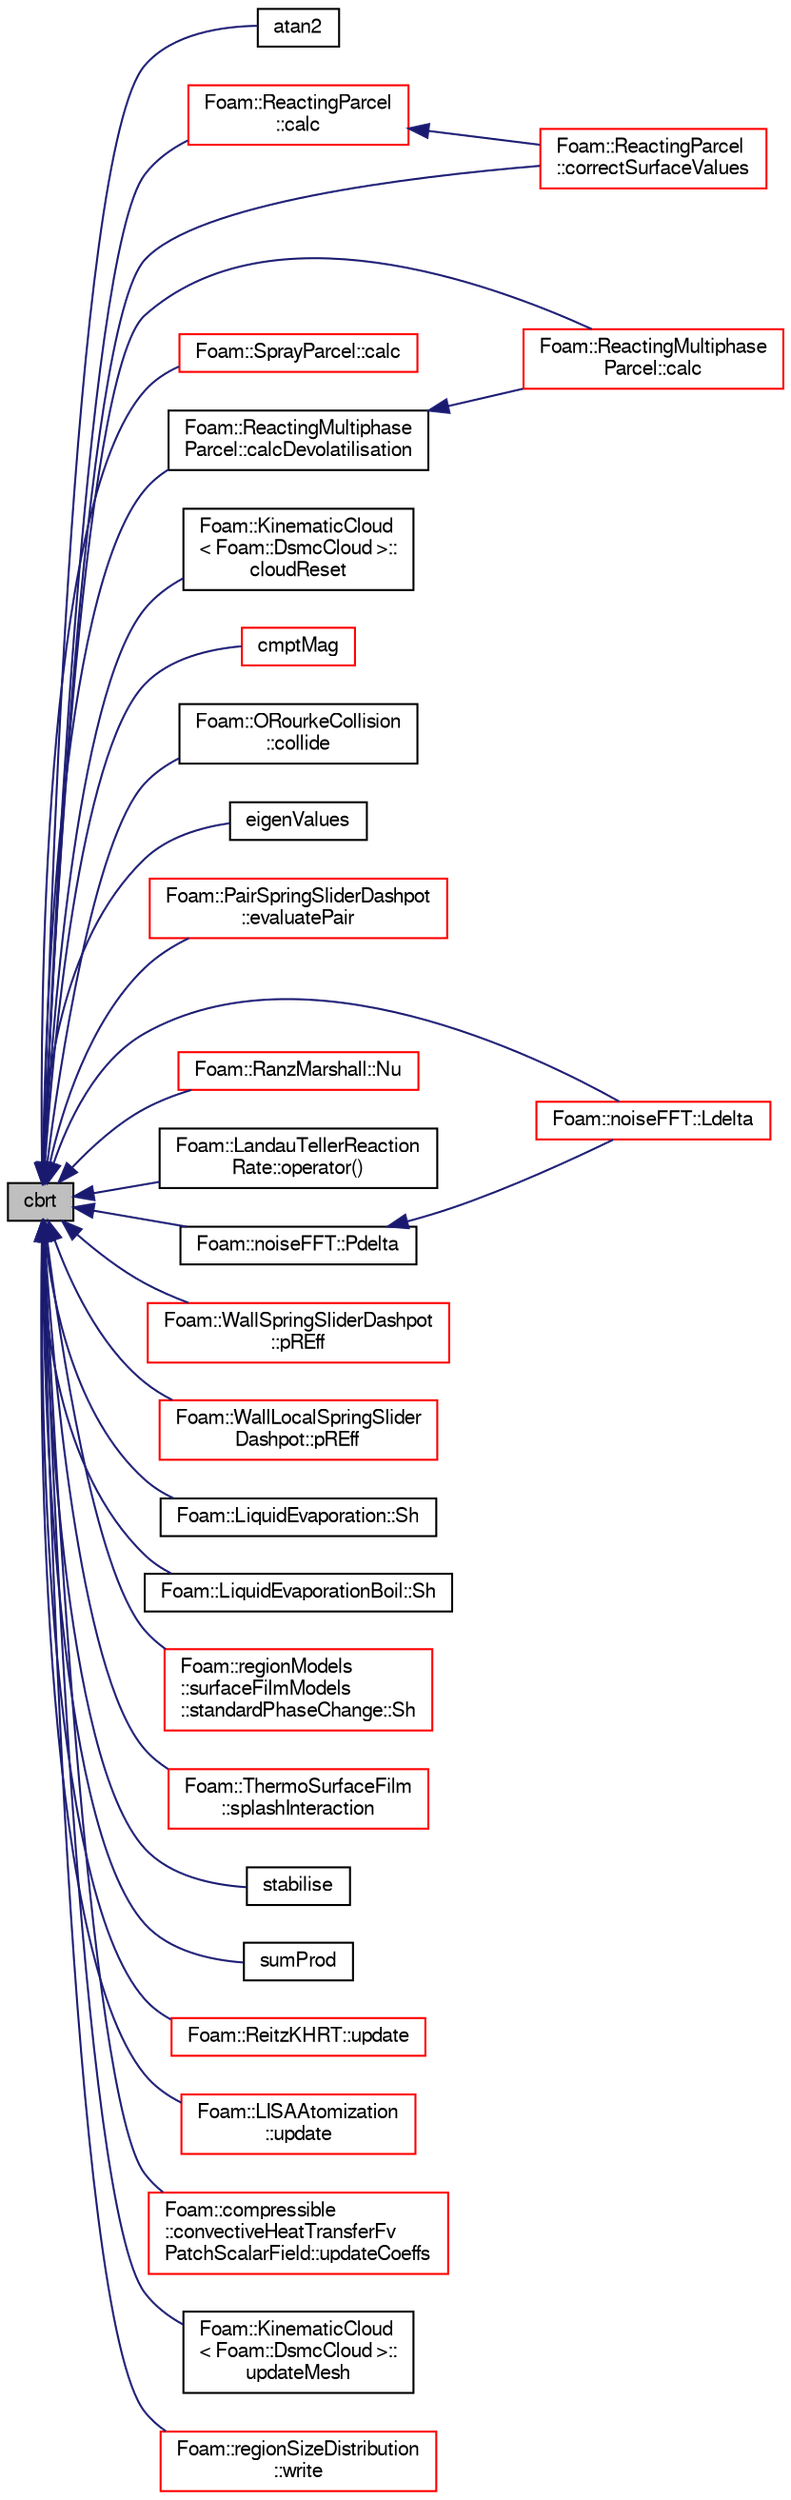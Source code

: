 digraph "cbrt"
{
  bgcolor="transparent";
  edge [fontname="FreeSans",fontsize="10",labelfontname="FreeSans",labelfontsize="10"];
  node [fontname="FreeSans",fontsize="10",shape=record];
  rankdir="LR";
  Node35474 [label="cbrt",height=0.2,width=0.4,color="black", fillcolor="grey75", style="filled", fontcolor="black"];
  Node35474 -> Node35475 [dir="back",color="midnightblue",fontsize="10",style="solid",fontname="FreeSans"];
  Node35475 [label="atan2",height=0.2,width=0.4,color="black",URL="$a21124.html#a9d45ac659e1f4191f75f0fe34ad7f596"];
  Node35474 -> Node35476 [dir="back",color="midnightblue",fontsize="10",style="solid",fontname="FreeSans"];
  Node35476 [label="Foam::ReactingParcel\l::calc",height=0.2,width=0.4,color="red",URL="$a23922.html#a1c2aa9de8e2381d1a7be78bd687fd255",tooltip="Update parcel properties over the time interval. "];
  Node35476 -> Node35477 [dir="back",color="midnightblue",fontsize="10",style="solid",fontname="FreeSans"];
  Node35477 [label="Foam::ReactingParcel\l::correctSurfaceValues",height=0.2,width=0.4,color="red",URL="$a23922.html#abf5f172a3acd1b1e7f81f2d0f1ca3b81",tooltip="Correct surface values due to emitted species. "];
  Node35474 -> Node35483 [dir="back",color="midnightblue",fontsize="10",style="solid",fontname="FreeSans"];
  Node35483 [label="Foam::ReactingMultiphase\lParcel::calc",height=0.2,width=0.4,color="red",URL="$a23910.html#a1c2aa9de8e2381d1a7be78bd687fd255",tooltip="Update parcel properties over the time interval. "];
  Node35474 -> Node35488 [dir="back",color="midnightblue",fontsize="10",style="solid",fontname="FreeSans"];
  Node35488 [label="Foam::SprayParcel::calc",height=0.2,width=0.4,color="red",URL="$a24534.html#a1c2aa9de8e2381d1a7be78bd687fd255",tooltip="Update parcel properties over the time interval. "];
  Node35474 -> Node35494 [dir="back",color="midnightblue",fontsize="10",style="solid",fontname="FreeSans"];
  Node35494 [label="Foam::ReactingMultiphase\lParcel::calcDevolatilisation",height=0.2,width=0.4,color="black",URL="$a23910.html#a27e44fd232cf9e748036d4574bafd0af",tooltip="Calculate Devolatilisation. "];
  Node35494 -> Node35483 [dir="back",color="midnightblue",fontsize="10",style="solid",fontname="FreeSans"];
  Node35474 -> Node35495 [dir="back",color="midnightblue",fontsize="10",style="solid",fontname="FreeSans"];
  Node35495 [label="Foam::KinematicCloud\l\< Foam::DsmcCloud \>::\lcloudReset",height=0.2,width=0.4,color="black",URL="$a23786.html#a448703ff0d11d9132bd7a881eb7e2a53",tooltip="Reset state of cloud. "];
  Node35474 -> Node35496 [dir="back",color="midnightblue",fontsize="10",style="solid",fontname="FreeSans"];
  Node35496 [label="cmptMag",height=0.2,width=0.4,color="red",URL="$a12539.html#a9180528922650a6b9a3b302e27e621b9"];
  Node35474 -> Node35551 [dir="back",color="midnightblue",fontsize="10",style="solid",fontname="FreeSans"];
  Node35551 [label="Foam::ORourkeCollision\l::collide",height=0.2,width=0.4,color="black",URL="$a24586.html#a771b0c1c395f034e8452b2b3716fa886",tooltip="Main collision routine. "];
  Node35474 -> Node35477 [dir="back",color="midnightblue",fontsize="10",style="solid",fontname="FreeSans"];
  Node35474 -> Node35552 [dir="back",color="midnightblue",fontsize="10",style="solid",fontname="FreeSans"];
  Node35552 [label="eigenValues",height=0.2,width=0.4,color="black",URL="$a21124.html#a439ae805cc773abe7c94178cce4f5ba3"];
  Node35474 -> Node35553 [dir="back",color="midnightblue",fontsize="10",style="solid",fontname="FreeSans"];
  Node35553 [label="Foam::PairSpringSliderDashpot\l::evaluatePair",height=0.2,width=0.4,color="red",URL="$a24030.html#ae1cc94e2fac97f062d2352b6971da03a",tooltip="Calculate the pair interaction between parcels. "];
  Node35474 -> Node35556 [dir="back",color="midnightblue",fontsize="10",style="solid",fontname="FreeSans"];
  Node35556 [label="Foam::noiseFFT::Ldelta",height=0.2,width=0.4,color="red",URL="$a28950.html#aa006839e84c20a155216a5d02d421d33",tooltip="Return the one-third-octave-band PFL spectrum. "];
  Node35474 -> Node35559 [dir="back",color="midnightblue",fontsize="10",style="solid",fontname="FreeSans"];
  Node35559 [label="Foam::RanzMarshall::Nu",height=0.2,width=0.4,color="red",URL="$a24362.html#a7a5282a12b6521e777cd028dce170c99",tooltip="Nusselt number. "];
  Node35474 -> Node35562 [dir="back",color="midnightblue",fontsize="10",style="solid",fontname="FreeSans"];
  Node35562 [label="Foam::LandauTellerReaction\lRate::operator()",height=0.2,width=0.4,color="black",URL="$a30302.html#a6b13805098b231a4c9079b9030b2738c"];
  Node35474 -> Node35563 [dir="back",color="midnightblue",fontsize="10",style="solid",fontname="FreeSans"];
  Node35563 [label="Foam::noiseFFT::Pdelta",height=0.2,width=0.4,color="black",URL="$a28950.html#a95558b83262f0d5c31d21d8c60f4ab8f",tooltip="Return the one-third-octave-band pressure spectrum. "];
  Node35563 -> Node35556 [dir="back",color="midnightblue",fontsize="10",style="solid",fontname="FreeSans"];
  Node35474 -> Node35564 [dir="back",color="midnightblue",fontsize="10",style="solid",fontname="FreeSans"];
  Node35564 [label="Foam::WallSpringSliderDashpot\l::pREff",height=0.2,width=0.4,color="red",URL="$a24038.html#aa35eaa03a5491de3c22003347d107c5b",tooltip="Return the effective radius for a particle for the model. "];
  Node35474 -> Node35567 [dir="back",color="midnightblue",fontsize="10",style="solid",fontname="FreeSans"];
  Node35567 [label="Foam::WallLocalSpringSlider\lDashpot::pREff",height=0.2,width=0.4,color="red",URL="$a24034.html#aa35eaa03a5491de3c22003347d107c5b",tooltip="Return the effective radius for a particle for the model. "];
  Node35474 -> Node35570 [dir="back",color="midnightblue",fontsize="10",style="solid",fontname="FreeSans"];
  Node35570 [label="Foam::LiquidEvaporation::Sh",height=0.2,width=0.4,color="black",URL="$a24314.html#a796c5022e77ba25e1c8aced2cb81b891",tooltip="Sherwood number as a function of Reynolds and Schmidt numbers. "];
  Node35474 -> Node35571 [dir="back",color="midnightblue",fontsize="10",style="solid",fontname="FreeSans"];
  Node35571 [label="Foam::LiquidEvaporationBoil::Sh",height=0.2,width=0.4,color="black",URL="$a24318.html#a796c5022e77ba25e1c8aced2cb81b891",tooltip="Sherwood number as a function of Reynolds and Schmidt numbers. "];
  Node35474 -> Node35572 [dir="back",color="midnightblue",fontsize="10",style="solid",fontname="FreeSans"];
  Node35572 [label="Foam::regionModels\l::surfaceFilmModels\l::standardPhaseChange::Sh",height=0.2,width=0.4,color="red",URL="$a29174.html#aee2206020074f1331d5a42a0db3b53e1",tooltip="Return Sherwood number as a function of Reynolds and Schmidt numbers. "];
  Node35474 -> Node35575 [dir="back",color="midnightblue",fontsize="10",style="solid",fontname="FreeSans"];
  Node35575 [label="Foam::ThermoSurfaceFilm\l::splashInteraction",height=0.2,width=0.4,color="red",URL="$a24374.html#a65079c6267ec7d21f7965e02a262d2d6",tooltip="Bai parcel splash interaction model. "];
  Node35474 -> Node35584 [dir="back",color="midnightblue",fontsize="10",style="solid",fontname="FreeSans"];
  Node35584 [label="stabilise",height=0.2,width=0.4,color="black",URL="$a21124.html#a0f54b8f830b5ec7eb36ed5ccda6d7b1e"];
  Node35474 -> Node35585 [dir="back",color="midnightblue",fontsize="10",style="solid",fontname="FreeSans"];
  Node35585 [label="sumProd",height=0.2,width=0.4,color="black",URL="$a21124.html#a5b480f6156c25bef4de87d86094e87ea"];
  Node35474 -> Node35586 [dir="back",color="midnightblue",fontsize="10",style="solid",fontname="FreeSans"];
  Node35586 [label="Foam::ReitzKHRT::update",height=0.2,width=0.4,color="red",URL="$a24574.html#af86a08f997bc779309ec7d00e914e292",tooltip="update the parcel diameter "];
  Node35474 -> Node35589 [dir="back",color="midnightblue",fontsize="10",style="solid",fontname="FreeSans"];
  Node35589 [label="Foam::LISAAtomization\l::update",height=0.2,width=0.4,color="red",URL="$a24550.html#a56fbe4b3eb1d2607d8ca4ed4a4909739"];
  Node35474 -> Node35592 [dir="back",color="midnightblue",fontsize="10",style="solid",fontname="FreeSans"];
  Node35592 [label="Foam::compressible\l::convectiveHeatTransferFv\lPatchScalarField::updateCoeffs",height=0.2,width=0.4,color="red",URL="$a30658.html#a7e24eafac629d3733181cd942d4c902f",tooltip="Update the coefficients associated with the patch field. "];
  Node35474 -> Node35594 [dir="back",color="midnightblue",fontsize="10",style="solid",fontname="FreeSans"];
  Node35594 [label="Foam::KinematicCloud\l\< Foam::DsmcCloud \>::\lupdateMesh",height=0.2,width=0.4,color="black",URL="$a23786.html#ae5693a309a936ac1040dd48c2881677f",tooltip="Update mesh. "];
  Node35474 -> Node35595 [dir="back",color="midnightblue",fontsize="10",style="solid",fontname="FreeSans"];
  Node35595 [label="Foam::regionSizeDistribution\l::write",height=0.2,width=0.4,color="red",URL="$a28766.html#aac759501cf6c7895a70eecbef0226ae1",tooltip="Calculate the regionSizeDistribution and write. "];
}
